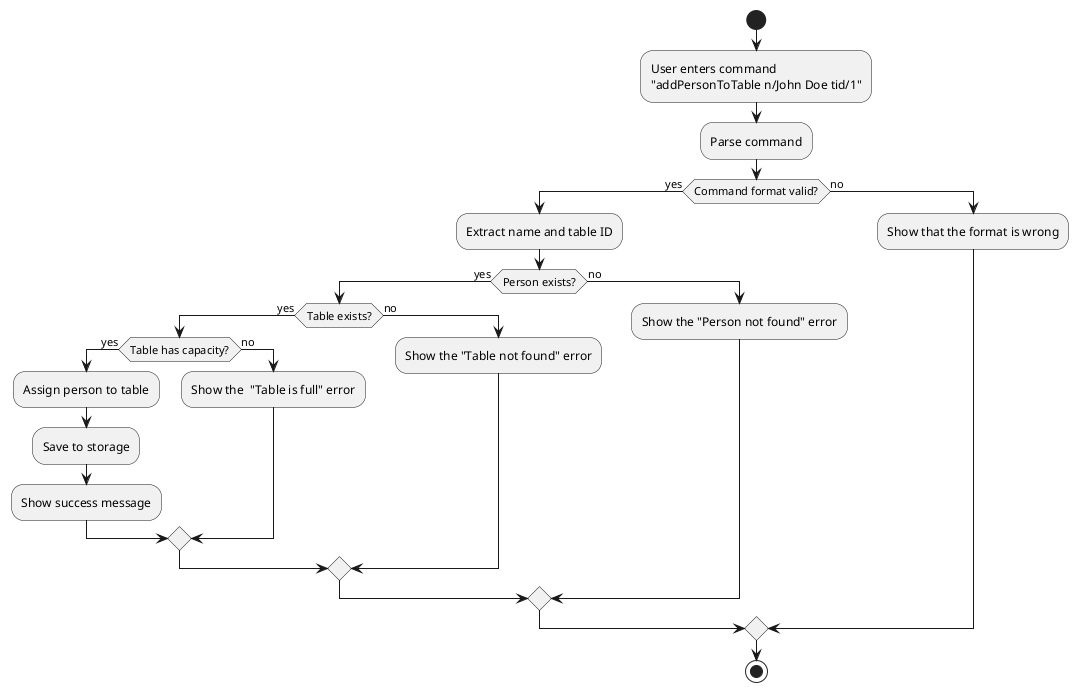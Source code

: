 @startuml
start

:User enters command
"addPersonToTable n/John Doe tid/1";

:Parse command;

if (Command format valid?) then (yes)
  :Extract name and table ID;
  if (Person exists?) then (yes)
    if (Table exists?) then (yes)
      if (Table has capacity?) then (yes)
        :Assign person to table;
        :Save to storage;
        :Show success message;
      else (no)
        :Show the  "Table is full" error;
      endif
    else (no)
      :Show the "Table not found" error;
    endif
  else (no)
    :Show the "Person not found" error;
  endif
else (no)
  :Show that the format is wrong;
endif

stop
@enduml
